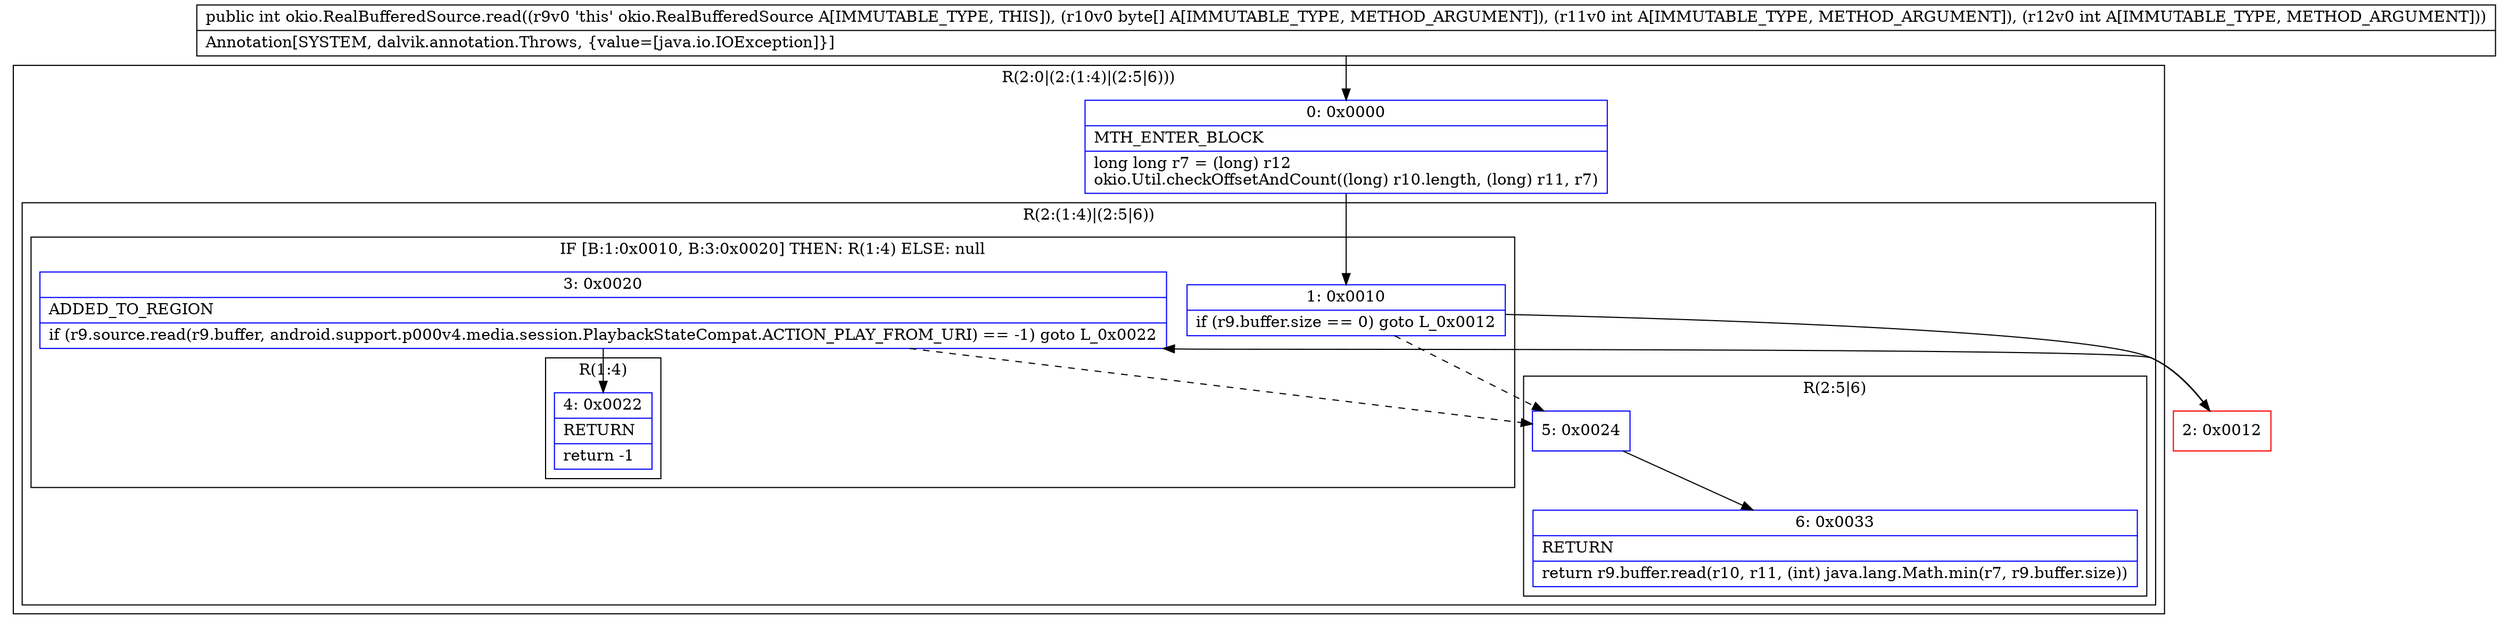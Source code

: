 digraph "CFG forokio.RealBufferedSource.read([BII)I" {
subgraph cluster_Region_1747762107 {
label = "R(2:0|(2:(1:4)|(2:5|6)))";
node [shape=record,color=blue];
Node_0 [shape=record,label="{0\:\ 0x0000|MTH_ENTER_BLOCK\l|long long r7 = (long) r12\lokio.Util.checkOffsetAndCount((long) r10.length, (long) r11, r7)\l}"];
subgraph cluster_Region_1030223639 {
label = "R(2:(1:4)|(2:5|6))";
node [shape=record,color=blue];
subgraph cluster_IfRegion_564374522 {
label = "IF [B:1:0x0010, B:3:0x0020] THEN: R(1:4) ELSE: null";
node [shape=record,color=blue];
Node_1 [shape=record,label="{1\:\ 0x0010|if (r9.buffer.size == 0) goto L_0x0012\l}"];
Node_3 [shape=record,label="{3\:\ 0x0020|ADDED_TO_REGION\l|if (r9.source.read(r9.buffer, android.support.p000v4.media.session.PlaybackStateCompat.ACTION_PLAY_FROM_URI) == \-1) goto L_0x0022\l}"];
subgraph cluster_Region_684191264 {
label = "R(1:4)";
node [shape=record,color=blue];
Node_4 [shape=record,label="{4\:\ 0x0022|RETURN\l|return \-1\l}"];
}
}
subgraph cluster_Region_941016911 {
label = "R(2:5|6)";
node [shape=record,color=blue];
Node_5 [shape=record,label="{5\:\ 0x0024}"];
Node_6 [shape=record,label="{6\:\ 0x0033|RETURN\l|return r9.buffer.read(r10, r11, (int) java.lang.Math.min(r7, r9.buffer.size))\l}"];
}
}
}
Node_2 [shape=record,color=red,label="{2\:\ 0x0012}"];
MethodNode[shape=record,label="{public int okio.RealBufferedSource.read((r9v0 'this' okio.RealBufferedSource A[IMMUTABLE_TYPE, THIS]), (r10v0 byte[] A[IMMUTABLE_TYPE, METHOD_ARGUMENT]), (r11v0 int A[IMMUTABLE_TYPE, METHOD_ARGUMENT]), (r12v0 int A[IMMUTABLE_TYPE, METHOD_ARGUMENT]))  | Annotation[SYSTEM, dalvik.annotation.Throws, \{value=[java.io.IOException]\}]\l}"];
MethodNode -> Node_0;
Node_0 -> Node_1;
Node_1 -> Node_2;
Node_1 -> Node_5[style=dashed];
Node_3 -> Node_4;
Node_3 -> Node_5[style=dashed];
Node_5 -> Node_6;
Node_2 -> Node_3;
}

